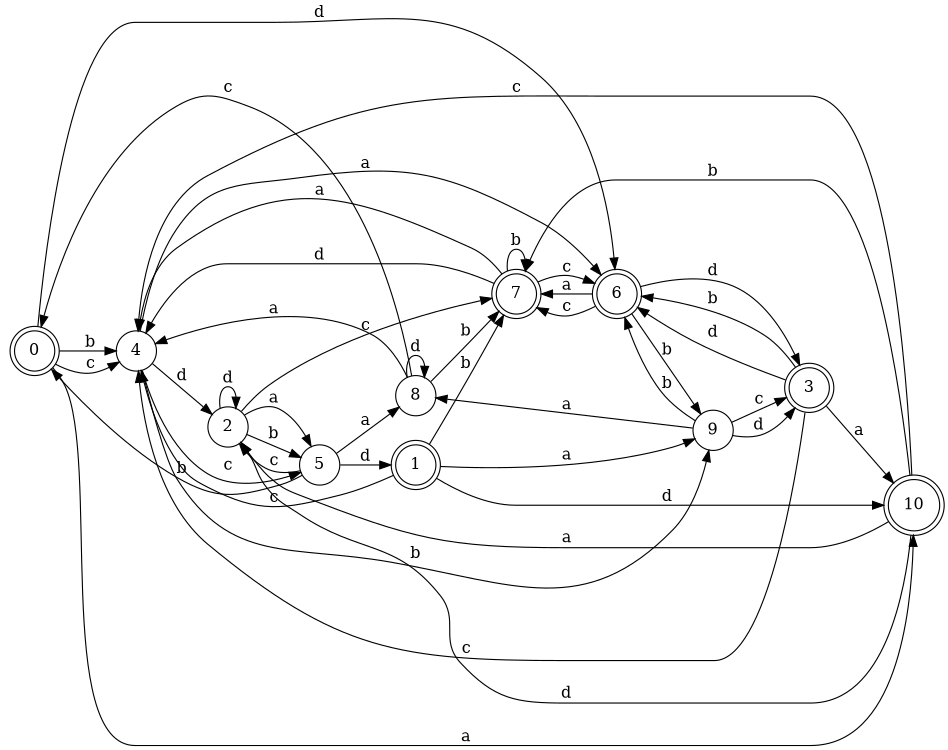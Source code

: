 digraph n9_5 {
__start0 [label="" shape="none"];

rankdir=LR;
size="8,5";

s0 [style="rounded,filled", color="black", fillcolor="white" shape="doublecircle", label="0"];
s1 [style="rounded,filled", color="black", fillcolor="white" shape="doublecircle", label="1"];
s2 [style="filled", color="black", fillcolor="white" shape="circle", label="2"];
s3 [style="rounded,filled", color="black", fillcolor="white" shape="doublecircle", label="3"];
s4 [style="filled", color="black", fillcolor="white" shape="circle", label="4"];
s5 [style="filled", color="black", fillcolor="white" shape="circle", label="5"];
s6 [style="rounded,filled", color="black", fillcolor="white" shape="doublecircle", label="6"];
s7 [style="rounded,filled", color="black", fillcolor="white" shape="doublecircle", label="7"];
s8 [style="filled", color="black", fillcolor="white" shape="circle", label="8"];
s9 [style="filled", color="black", fillcolor="white" shape="circle", label="9"];
s10 [style="rounded,filled", color="black", fillcolor="white" shape="doublecircle", label="10"];
s0 -> s10 [label="a"];
s0 -> s4 [label="b"];
s0 -> s4 [label="c"];
s0 -> s6 [label="d"];
s1 -> s9 [label="a"];
s1 -> s7 [label="b"];
s1 -> s4 [label="c"];
s1 -> s10 [label="d"];
s2 -> s5 [label="a"];
s2 -> s5 [label="b"];
s2 -> s7 [label="c"];
s2 -> s2 [label="d"];
s3 -> s10 [label="a"];
s3 -> s6 [label="b"];
s3 -> s4 [label="c"];
s3 -> s6 [label="d"];
s4 -> s6 [label="a"];
s4 -> s9 [label="b"];
s4 -> s5 [label="c"];
s4 -> s2 [label="d"];
s5 -> s8 [label="a"];
s5 -> s0 [label="b"];
s5 -> s2 [label="c"];
s5 -> s1 [label="d"];
s6 -> s7 [label="a"];
s6 -> s9 [label="b"];
s6 -> s7 [label="c"];
s6 -> s3 [label="d"];
s7 -> s4 [label="a"];
s7 -> s7 [label="b"];
s7 -> s6 [label="c"];
s7 -> s4 [label="d"];
s8 -> s4 [label="a"];
s8 -> s7 [label="b"];
s8 -> s0 [label="c"];
s8 -> s8 [label="d"];
s9 -> s8 [label="a"];
s9 -> s6 [label="b"];
s9 -> s3 [label="c"];
s9 -> s3 [label="d"];
s10 -> s2 [label="a"];
s10 -> s7 [label="b"];
s10 -> s4 [label="c"];
s10 -> s2 [label="d"];

}